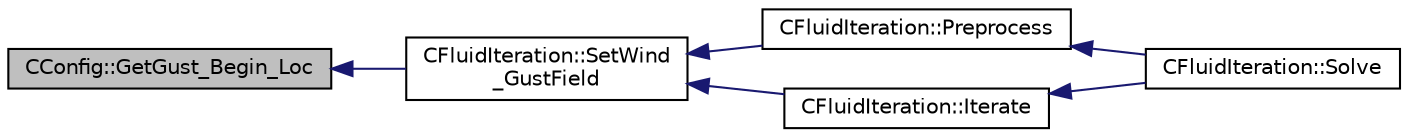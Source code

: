 digraph "CConfig::GetGust_Begin_Loc"
{
  edge [fontname="Helvetica",fontsize="10",labelfontname="Helvetica",labelfontsize="10"];
  node [fontname="Helvetica",fontsize="10",shape=record];
  rankdir="LR";
  Node3831 [label="CConfig::GetGust_Begin_Loc",height=0.2,width=0.4,color="black", fillcolor="grey75", style="filled", fontcolor="black"];
  Node3831 -> Node3832 [dir="back",color="midnightblue",fontsize="10",style="solid",fontname="Helvetica"];
  Node3832 [label="CFluidIteration::SetWind\l_GustField",height=0.2,width=0.4,color="black", fillcolor="white", style="filled",URL="$class_c_fluid_iteration.html#a5d649a21860ed9cefd56a18e3fc4557a",tooltip="Imposes a gust via the grid velocities. "];
  Node3832 -> Node3833 [dir="back",color="midnightblue",fontsize="10",style="solid",fontname="Helvetica"];
  Node3833 [label="CFluidIteration::Preprocess",height=0.2,width=0.4,color="black", fillcolor="white", style="filled",URL="$class_c_fluid_iteration.html#a9fe831e72f07c42d9c04d20ecd87a1e1",tooltip="Preprocessing to prepare for an iteration of the physics. "];
  Node3833 -> Node3834 [dir="back",color="midnightblue",fontsize="10",style="solid",fontname="Helvetica"];
  Node3834 [label="CFluidIteration::Solve",height=0.2,width=0.4,color="black", fillcolor="white", style="filled",URL="$class_c_fluid_iteration.html#ae22cd342c9c9d2ea5ac3f5103394ff80",tooltip="Iterate the fluid system for a number of Inner_Iter iterations. "];
  Node3832 -> Node3835 [dir="back",color="midnightblue",fontsize="10",style="solid",fontname="Helvetica"];
  Node3835 [label="CFluidIteration::Iterate",height=0.2,width=0.4,color="black", fillcolor="white", style="filled",URL="$class_c_fluid_iteration.html#ab1379b4cba3d8c893395123fb6030986",tooltip="Perform a single iteration of the fluid system. "];
  Node3835 -> Node3834 [dir="back",color="midnightblue",fontsize="10",style="solid",fontname="Helvetica"];
}
